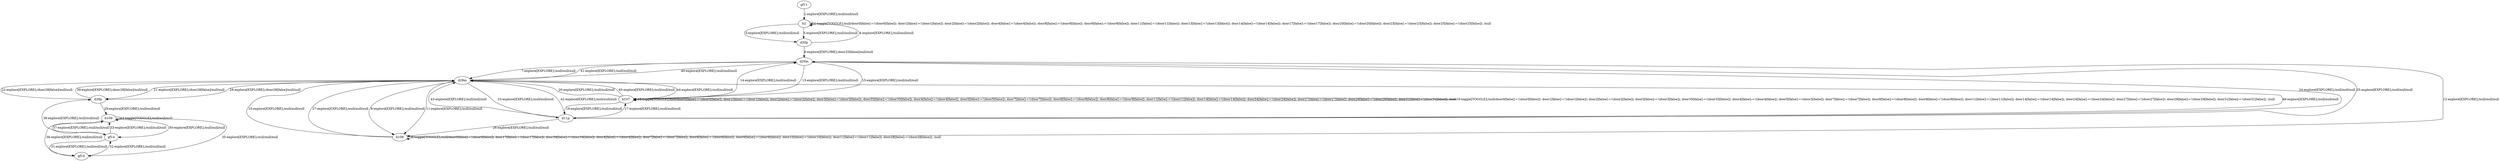 # Total number of goals covered by this test: 5
# b109 --> gf10
# b109 --> b109
# gf10 --> gf14
# gf14 --> b109
# gf10 --> b109

digraph g {
"gf11" -> "b2" [label = "1-explore[EXPLORE];/null/null/null"];
"b2" -> "b2" [label = "2-toggle[TOGGLE];/null/door0[false]:=!(door0[false]); door1[false]:=!(door1[false]); door2[false]:=!(door2[false]); door4[false]:=!(door4[false]); door8[false]:=!(door8[false]); door9[false]:=!(door9[false]); door11[false]:=!(door11[false]); door13[false]:=!(door13[false]); door14[false]:=!(door14[false]); door17[false]:=!(door17[false]); door20[false]:=!(door20[false]); door23[false]:=!(door23[false]); door25[false]:=!(door25[false]); /null"];
"b2" -> "d20p" [label = "3-explore[EXPLORE];/null/null/null"];
"d20p" -> "b2" [label = "4-explore[EXPLORE];/null/null/null"];
"b2" -> "d20p" [label = "5-explore[EXPLORE];/null/null/null"];
"d20p" -> "d20m" [label = "6-explore[EXPLORE];/door20[false]/null/null"];
"d20m" -> "d28m" [label = "7-explore[EXPLORE];/null/null/null"];
"d28m" -> "b108" [label = "8-explore[EXPLORE];/null/null/null"];
"b108" -> "b108" [label = "9-toggle[TOGGLE];/null/door0[false]:=!(door0[false]); door17[false]:=!(door17[false]); door34[false]:=!(door34[false]); door4[false]:=!(door4[false]); door7[false]:=!(door7[false]); door8[false]:=!(door8[false]); door9[false]:=!(door9[false]); door10[false]:=!(door10[false]); door11[false]:=!(door11[false]); door28[false]:=!(door28[false]); /null"];
"b108" -> "d28m" [label = "10-explore[EXPLORE];/null/null/null"];
"d28m" -> "b108" [label = "11-explore[EXPLORE];/null/null/null"];
"b108" -> "d20m" [label = "12-explore[EXPLORE];/null/null/null"];
"d20m" -> "b107" [label = "13-explore[EXPLORE];/null/null/null"];
"b107" -> "d20m" [label = "14-explore[EXPLORE];/null/null/null"];
"d20m" -> "b107" [label = "15-explore[EXPLORE];/null/null/null"];
"b107" -> "d11p" [label = "16-explore[EXPLORE];/null/null/null"];
"d11p" -> "b107" [label = "17-explore[EXPLORE];/null/null/null"];
"b107" -> "b107" [label = "18-toggle[TOGGLE];/null/door0[false]:=!(door0[false]); door1[false]:=!(door1[false]); door2[false]:=!(door2[false]); door3[false]:=!(door3[false]); door35[false]:=!(door35[false]); door4[false]:=!(door4[false]); door5[false]:=!(door5[false]); door7[false]:=!(door7[false]); door8[false]:=!(door8[false]); door9[false]:=!(door9[false]); door11[false]:=!(door11[false]); door14[false]:=!(door14[false]); door24[false]:=!(door24[false]); door27[false]:=!(door27[false]); door29[false]:=!(door29[false]); door31[false]:=!(door31[false]); /null"];
"b107" -> "b107" [label = "19-toggle[TOGGLE];/null/door0[false]:=!(door0[false]); door1[false]:=!(door1[false]); door2[false]:=!(door2[false]); door3[false]:=!(door3[false]); door35[false]:=!(door35[false]); door4[false]:=!(door4[false]); door5[false]:=!(door5[false]); door7[false]:=!(door7[false]); door8[false]:=!(door8[false]); door9[false]:=!(door9[false]); door11[false]:=!(door11[false]); door14[false]:=!(door14[false]); door24[false]:=!(door24[false]); door27[false]:=!(door27[false]); door29[false]:=!(door29[false]); door31[false]:=!(door31[false]); /null"];
"b107" -> "d28m" [label = "20-explore[EXPLORE];/null/null/null"];
"d28m" -> "d28p" [label = "21-explore[EXPLORE];/door28[false]/null/null"];
"d28p" -> "d28m" [label = "22-explore[EXPLORE];/door28[false]/null/null"];
"d28m" -> "d11p" [label = "23-explore[EXPLORE];/null/null/null"];
"d11p" -> "d20m" [label = "24-explore[EXPLORE];/null/null/null"];
"d20m" -> "d11p" [label = "25-explore[EXPLORE];/null/null/null"];
"d11p" -> "b108" [label = "26-explore[EXPLORE];/null/null/null"];
"b108" -> "d28m" [label = "27-explore[EXPLORE];/null/null/null"];
"d28m" -> "d28p" [label = "28-explore[EXPLORE];/door28[false]/null/null"];
"d28p" -> "b109" [label = "29-explore[EXPLORE];/null/null/null"];
"b109" -> "gf14" [label = "30-explore[EXPLORE];/null/null/null"];
"gf14" -> "gf10" [label = "31-explore[EXPLORE];/null/null/null"];
"gf10" -> "gf14" [label = "32-explore[EXPLORE];/null/null/null"];
"gf14" -> "b109" [label = "33-explore[EXPLORE];/null/null/null"];
"b109" -> "b109" [label = "34-toggle[TOGGLE];/null/null/null"];
"b109" -> "gf10" [label = "35-explore[EXPLORE];/null/null/null"];
"gf10" -> "b109" [label = "36-explore[EXPLORE];/null/null/null"];
"b109" -> "gf14" [label = "37-explore[EXPLORE];/null/null/null"];
"gf14" -> "d28p" [label = "38-explore[EXPLORE];/null/null/null"];
"d28p" -> "d28m" [label = "39-explore[EXPLORE];/door28[false]/null/null"];
"d28m" -> "d20m" [label = "40-explore[EXPLORE];/null/null/null"];
"d20m" -> "d28m" [label = "41-explore[EXPLORE];/null/null/null"];
"d28m" -> "d11p" [label = "42-explore[EXPLORE];/null/null/null"];
"d11p" -> "d28m" [label = "43-explore[EXPLORE];/null/null/null"];
"d28m" -> "b107" [label = "44-explore[EXPLORE];/null/null/null"];
"b107" -> "d28m" [label = "45-explore[EXPLORE];/null/null/null"];
"d28m" -> "d11p" [label = "46-explore[EXPLORE];/null/null/null"];
}